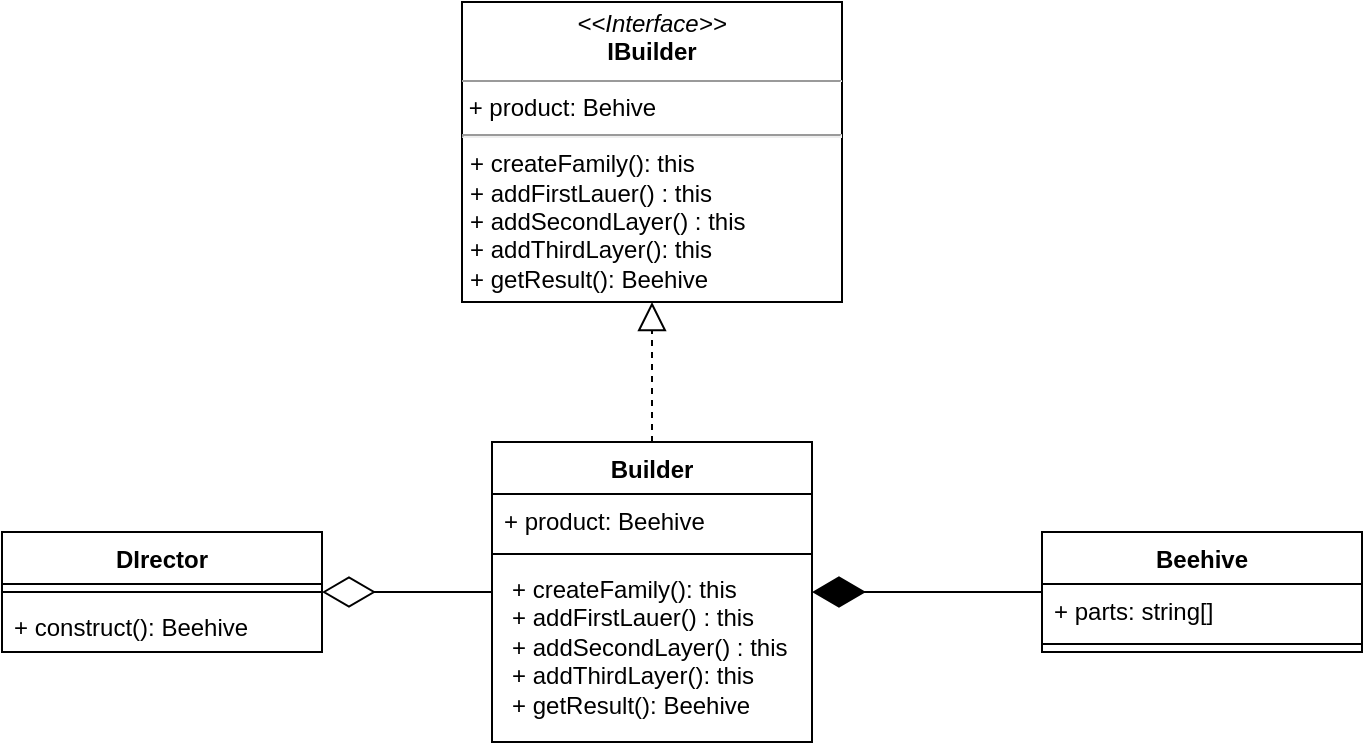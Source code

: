 <mxfile version="21.6.1" type="device">
  <diagram name="Страница 1" id="93Axj15quusvwEATXOFE">
    <mxGraphModel dx="1050" dy="638" grid="1" gridSize="10" guides="1" tooltips="1" connect="1" arrows="1" fold="1" page="1" pageScale="1" pageWidth="827" pageHeight="1169" math="0" shadow="0">
      <root>
        <mxCell id="0" />
        <mxCell id="1" parent="0" />
        <mxCell id="N2RieRqqbXaQwBHqphI2-1" value="&lt;p style=&quot;margin:0px;margin-top:4px;text-align:center;&quot;&gt;&lt;i&gt;&amp;lt;&amp;lt;Interface&amp;gt;&amp;gt;&lt;/i&gt;&lt;br&gt;&lt;b&gt;IBuilder&lt;/b&gt;&lt;/p&gt;&lt;hr size=&quot;1&quot;&gt;&amp;nbsp;+ product: Behive&lt;br&gt;&lt;p style=&quot;margin:0px;margin-left:4px;&quot;&gt;&lt;/p&gt;&lt;hr&gt;&lt;p style=&quot;margin:0px;margin-left:4px;&quot;&gt;+ createFamily(): this&lt;br&gt;+ addFirstLauer() : this&lt;/p&gt;&lt;p style=&quot;margin:0px;margin-left:4px;&quot;&gt;+ addSecondLayer() : this&lt;/p&gt;&lt;p style=&quot;margin:0px;margin-left:4px;&quot;&gt;+ addThirdLayer(): this&lt;/p&gt;&lt;p style=&quot;margin:0px;margin-left:4px;&quot;&gt;+ getResult(): Beehive&lt;/p&gt;" style="verticalAlign=top;align=left;overflow=fill;fontSize=12;fontFamily=Helvetica;html=1;whiteSpace=wrap;" parent="1" vertex="1">
          <mxGeometry x="280" y="40" width="190" height="150" as="geometry" />
        </mxCell>
        <mxCell id="N2RieRqqbXaQwBHqphI2-2" value="Beehive" style="swimlane;fontStyle=1;align=center;verticalAlign=top;childLayout=stackLayout;horizontal=1;startSize=26;horizontalStack=0;resizeParent=1;resizeParentMax=0;resizeLast=0;collapsible=1;marginBottom=0;whiteSpace=wrap;html=1;" parent="1" vertex="1">
          <mxGeometry x="570" y="305" width="160" height="60" as="geometry" />
        </mxCell>
        <mxCell id="N2RieRqqbXaQwBHqphI2-3" value="+ parts: string[]" style="text;strokeColor=none;fillColor=none;align=left;verticalAlign=top;spacingLeft=4;spacingRight=4;overflow=hidden;rotatable=0;points=[[0,0.5],[1,0.5]];portConstraint=eastwest;whiteSpace=wrap;html=1;" parent="N2RieRqqbXaQwBHqphI2-2" vertex="1">
          <mxGeometry y="26" width="160" height="26" as="geometry" />
        </mxCell>
        <mxCell id="N2RieRqqbXaQwBHqphI2-4" value="" style="line;strokeWidth=1;fillColor=none;align=left;verticalAlign=middle;spacingTop=-1;spacingLeft=3;spacingRight=3;rotatable=0;labelPosition=right;points=[];portConstraint=eastwest;strokeColor=inherit;" parent="N2RieRqqbXaQwBHqphI2-2" vertex="1">
          <mxGeometry y="52" width="160" height="8" as="geometry" />
        </mxCell>
        <mxCell id="N2RieRqqbXaQwBHqphI2-7" value="Builder" style="swimlane;fontStyle=1;align=center;verticalAlign=top;childLayout=stackLayout;horizontal=1;startSize=26;horizontalStack=0;resizeParent=1;resizeParentMax=0;resizeLast=0;collapsible=1;marginBottom=0;whiteSpace=wrap;html=1;" parent="1" vertex="1">
          <mxGeometry x="295" y="260" width="160" height="150" as="geometry" />
        </mxCell>
        <mxCell id="N2RieRqqbXaQwBHqphI2-8" value="+ product: Beehive" style="text;strokeColor=none;fillColor=none;align=left;verticalAlign=top;spacingLeft=4;spacingRight=4;overflow=hidden;rotatable=0;points=[[0,0.5],[1,0.5]];portConstraint=eastwest;whiteSpace=wrap;html=1;" parent="N2RieRqqbXaQwBHqphI2-7" vertex="1">
          <mxGeometry y="26" width="160" height="26" as="geometry" />
        </mxCell>
        <mxCell id="N2RieRqqbXaQwBHqphI2-9" value="" style="line;strokeWidth=1;fillColor=none;align=left;verticalAlign=middle;spacingTop=-1;spacingLeft=3;spacingRight=3;rotatable=0;labelPosition=right;points=[];portConstraint=eastwest;strokeColor=inherit;" parent="N2RieRqqbXaQwBHqphI2-7" vertex="1">
          <mxGeometry y="52" width="160" height="8" as="geometry" />
        </mxCell>
        <mxCell id="N2RieRqqbXaQwBHqphI2-10" value="&lt;p style=&quot;border-color: var(--border-color); margin: 0px 0px 0px 4px;&quot;&gt;+ createFamily(): this&lt;br style=&quot;border-color: var(--border-color);&quot;&gt;+ addFirstLauer() : this&lt;/p&gt;&lt;p style=&quot;border-color: var(--border-color); margin: 0px 0px 0px 4px;&quot;&gt;+ addSecondLayer() : this&lt;/p&gt;&lt;p style=&quot;border-color: var(--border-color); margin: 0px 0px 0px 4px;&quot;&gt;+ addThirdLayer(): this&lt;/p&gt;&lt;p style=&quot;border-color: var(--border-color); margin: 0px 0px 0px 4px;&quot;&gt;+ getResult(): Beehive&lt;/p&gt;" style="text;strokeColor=none;fillColor=none;align=left;verticalAlign=top;spacingLeft=4;spacingRight=4;overflow=hidden;rotatable=0;points=[[0,0.5],[1,0.5]];portConstraint=eastwest;whiteSpace=wrap;html=1;" parent="N2RieRqqbXaQwBHqphI2-7" vertex="1">
          <mxGeometry y="60" width="160" height="90" as="geometry" />
        </mxCell>
        <mxCell id="N2RieRqqbXaQwBHqphI2-11" value="" style="endArrow=block;dashed=1;endFill=0;endSize=12;html=1;rounded=0;" parent="1" source="N2RieRqqbXaQwBHqphI2-7" target="N2RieRqqbXaQwBHqphI2-1" edge="1">
          <mxGeometry width="160" relative="1" as="geometry">
            <mxPoint x="220" y="410" as="sourcePoint" />
            <mxPoint x="380" y="410" as="targetPoint" />
          </mxGeometry>
        </mxCell>
        <mxCell id="jEu5el84g4Zky2v5Le-c-2" value="" style="endArrow=diamondThin;endFill=1;endSize=24;html=1;rounded=0;" edge="1" parent="1" source="N2RieRqqbXaQwBHqphI2-2" target="N2RieRqqbXaQwBHqphI2-7">
          <mxGeometry width="160" relative="1" as="geometry">
            <mxPoint x="480" y="460" as="sourcePoint" />
            <mxPoint x="640" y="460" as="targetPoint" />
          </mxGeometry>
        </mxCell>
        <mxCell id="jEu5el84g4Zky2v5Le-c-3" value="DIrector" style="swimlane;fontStyle=1;align=center;verticalAlign=top;childLayout=stackLayout;horizontal=1;startSize=26;horizontalStack=0;resizeParent=1;resizeParentMax=0;resizeLast=0;collapsible=1;marginBottom=0;whiteSpace=wrap;html=1;" vertex="1" parent="1">
          <mxGeometry x="50" y="305" width="160" height="60" as="geometry" />
        </mxCell>
        <mxCell id="jEu5el84g4Zky2v5Le-c-5" value="" style="line;strokeWidth=1;fillColor=none;align=left;verticalAlign=middle;spacingTop=-1;spacingLeft=3;spacingRight=3;rotatable=0;labelPosition=right;points=[];portConstraint=eastwest;strokeColor=inherit;" vertex="1" parent="jEu5el84g4Zky2v5Le-c-3">
          <mxGeometry y="26" width="160" height="8" as="geometry" />
        </mxCell>
        <mxCell id="jEu5el84g4Zky2v5Le-c-6" value="+ construct(): Beehive" style="text;strokeColor=none;fillColor=none;align=left;verticalAlign=top;spacingLeft=4;spacingRight=4;overflow=hidden;rotatable=0;points=[[0,0.5],[1,0.5]];portConstraint=eastwest;whiteSpace=wrap;html=1;" vertex="1" parent="jEu5el84g4Zky2v5Le-c-3">
          <mxGeometry y="34" width="160" height="26" as="geometry" />
        </mxCell>
        <mxCell id="jEu5el84g4Zky2v5Le-c-8" value="" style="endArrow=diamondThin;endFill=0;endSize=24;html=1;rounded=0;" edge="1" parent="1" source="N2RieRqqbXaQwBHqphI2-7" target="jEu5el84g4Zky2v5Le-c-3">
          <mxGeometry width="160" relative="1" as="geometry">
            <mxPoint x="50" y="440" as="sourcePoint" />
            <mxPoint x="210" y="440" as="targetPoint" />
          </mxGeometry>
        </mxCell>
      </root>
    </mxGraphModel>
  </diagram>
</mxfile>
